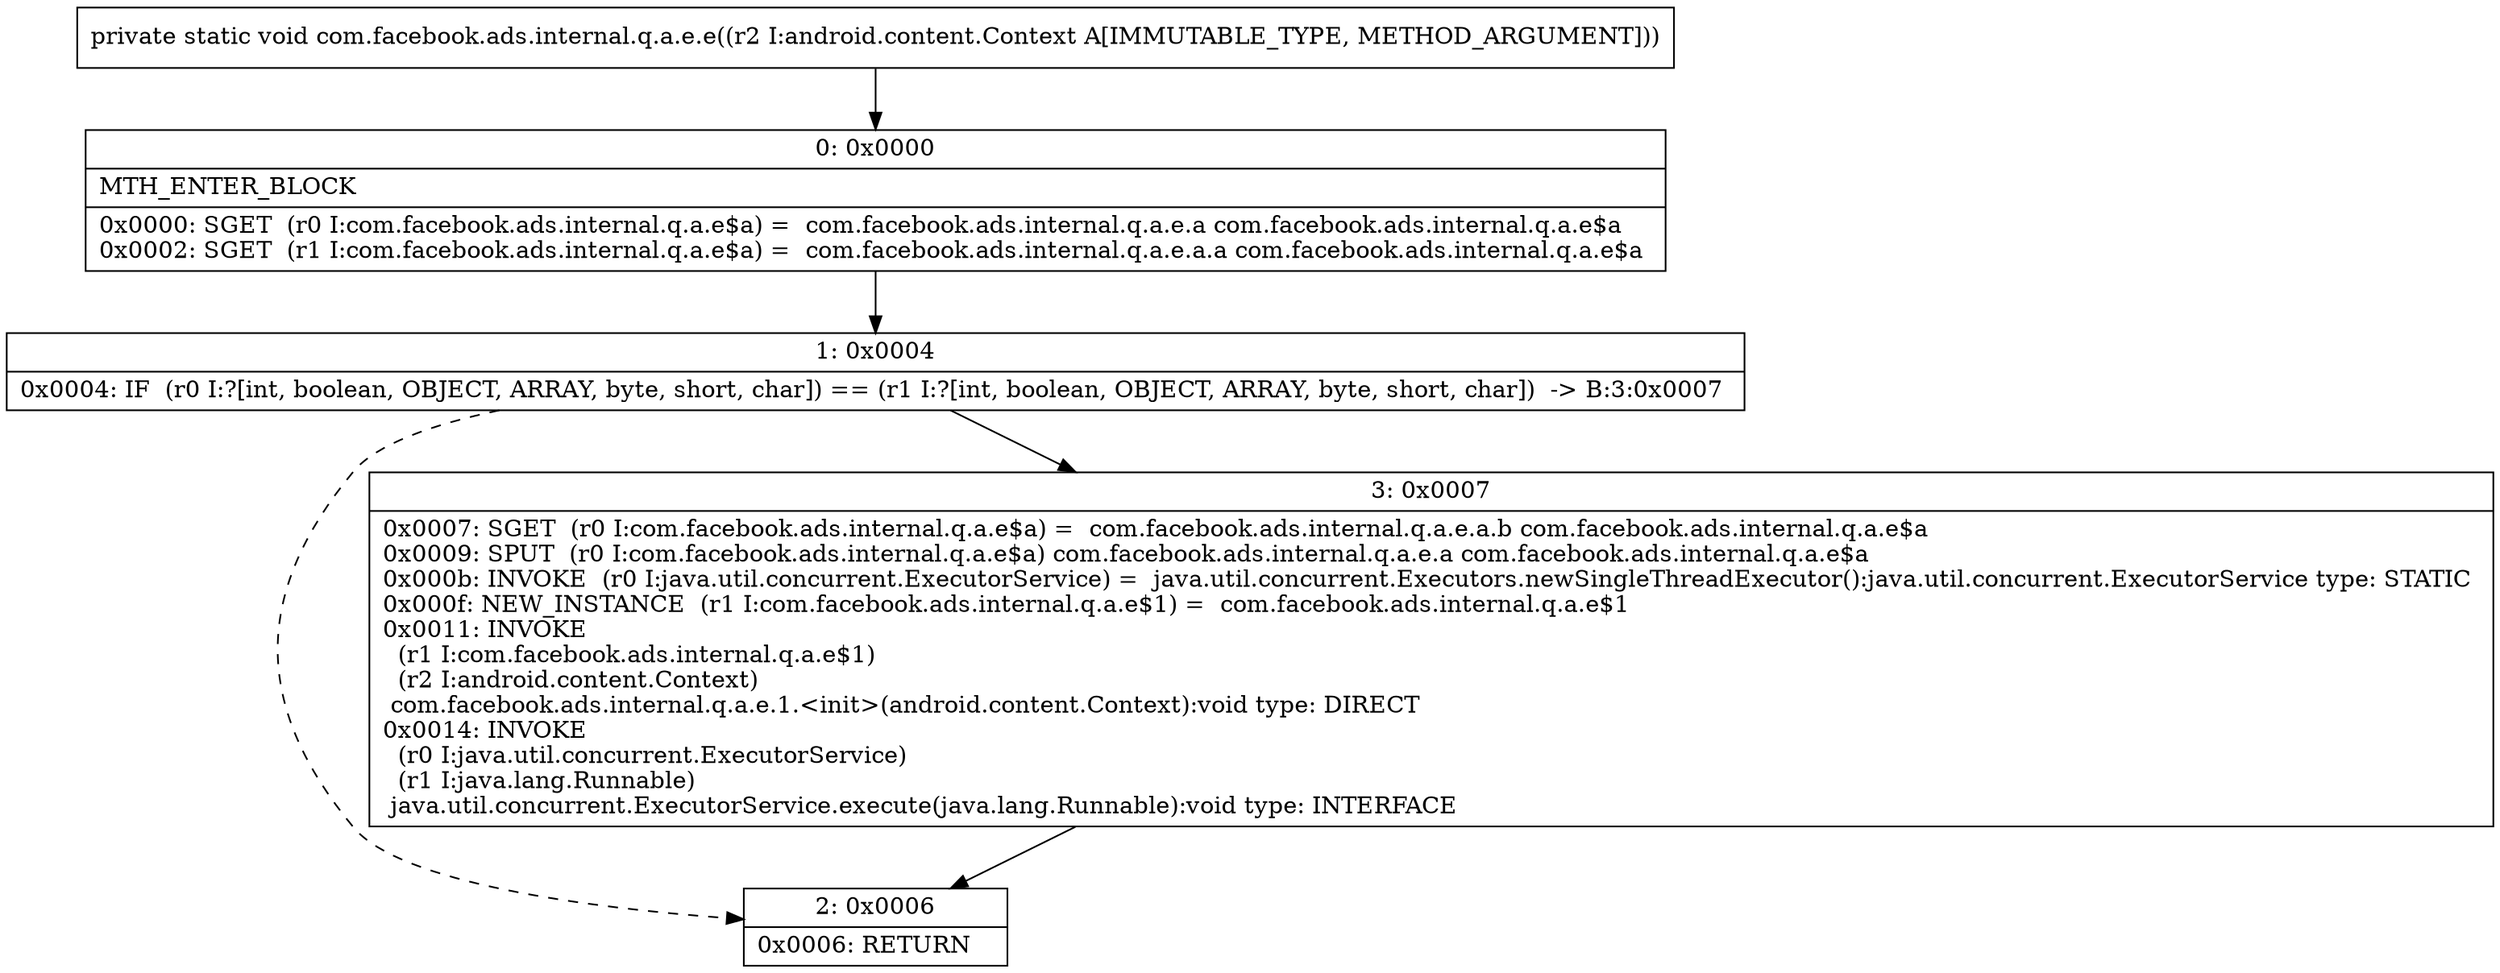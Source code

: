 digraph "CFG forcom.facebook.ads.internal.q.a.e.e(Landroid\/content\/Context;)V" {
Node_0 [shape=record,label="{0\:\ 0x0000|MTH_ENTER_BLOCK\l|0x0000: SGET  (r0 I:com.facebook.ads.internal.q.a.e$a) =  com.facebook.ads.internal.q.a.e.a com.facebook.ads.internal.q.a.e$a \l0x0002: SGET  (r1 I:com.facebook.ads.internal.q.a.e$a) =  com.facebook.ads.internal.q.a.e.a.a com.facebook.ads.internal.q.a.e$a \l}"];
Node_1 [shape=record,label="{1\:\ 0x0004|0x0004: IF  (r0 I:?[int, boolean, OBJECT, ARRAY, byte, short, char]) == (r1 I:?[int, boolean, OBJECT, ARRAY, byte, short, char])  \-\> B:3:0x0007 \l}"];
Node_2 [shape=record,label="{2\:\ 0x0006|0x0006: RETURN   \l}"];
Node_3 [shape=record,label="{3\:\ 0x0007|0x0007: SGET  (r0 I:com.facebook.ads.internal.q.a.e$a) =  com.facebook.ads.internal.q.a.e.a.b com.facebook.ads.internal.q.a.e$a \l0x0009: SPUT  (r0 I:com.facebook.ads.internal.q.a.e$a) com.facebook.ads.internal.q.a.e.a com.facebook.ads.internal.q.a.e$a \l0x000b: INVOKE  (r0 I:java.util.concurrent.ExecutorService) =  java.util.concurrent.Executors.newSingleThreadExecutor():java.util.concurrent.ExecutorService type: STATIC \l0x000f: NEW_INSTANCE  (r1 I:com.facebook.ads.internal.q.a.e$1) =  com.facebook.ads.internal.q.a.e$1 \l0x0011: INVOKE  \l  (r1 I:com.facebook.ads.internal.q.a.e$1)\l  (r2 I:android.content.Context)\l com.facebook.ads.internal.q.a.e.1.\<init\>(android.content.Context):void type: DIRECT \l0x0014: INVOKE  \l  (r0 I:java.util.concurrent.ExecutorService)\l  (r1 I:java.lang.Runnable)\l java.util.concurrent.ExecutorService.execute(java.lang.Runnable):void type: INTERFACE \l}"];
MethodNode[shape=record,label="{private static void com.facebook.ads.internal.q.a.e.e((r2 I:android.content.Context A[IMMUTABLE_TYPE, METHOD_ARGUMENT])) }"];
MethodNode -> Node_0;
Node_0 -> Node_1;
Node_1 -> Node_2[style=dashed];
Node_1 -> Node_3;
Node_3 -> Node_2;
}

